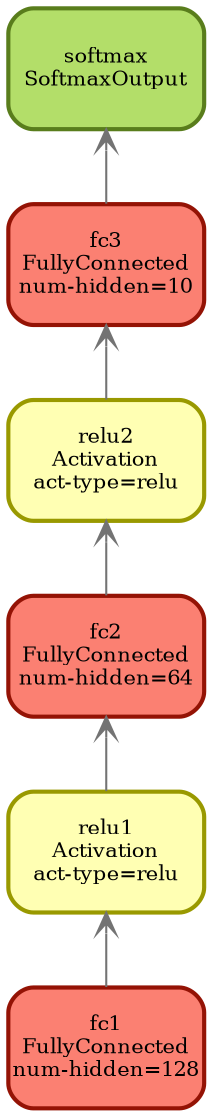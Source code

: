 digraph "Network Visualization" {
node [fontsize=10];
edge [fontsize=10];
"fc1"  [label="fc1\nFullyConnected\nnum-hidden=128",style="rounded,filled",fixedsize=true,width=1.3,fillcolor="#fb8072",shape=box,penwidth=2,height=0.8034,color="#941305"];
"relu1"  [label="relu1\nActivation\nact-type=relu",style="rounded,filled",fixedsize=true,width=1.3,fillcolor="#ffffb3",shape=box,penwidth=2,height=0.8034,color="#999900"];
"fc2"  [label="fc2\nFullyConnected\nnum-hidden=64",style="rounded,filled",fixedsize=true,width=1.3,fillcolor="#fb8072",shape=box,penwidth=2,height=0.8034,color="#941305"];
"relu2"  [label="relu2\nActivation\nact-type=relu",style="rounded,filled",fixedsize=true,width=1.3,fillcolor="#ffffb3",shape=box,penwidth=2,height=0.8034,color="#999900"];
"fc3"  [label="fc3\nFullyConnected\nnum-hidden=10",style="rounded,filled",fixedsize=true,width=1.3,fillcolor="#fb8072",shape=box,penwidth=2,height=0.8034,color="#941305"];
"softmax"  [label="softmax\nSoftmaxOutput",style="rounded,filled",fixedsize=true,width=1.3,fillcolor="#b3de69",shape=box,penwidth=2,height=0.8034,color="#597d1c"];
"relu1" -> "fc1"  [arrowtail=open,color="#737373",dir=back];
"fc2" -> "relu1"  [arrowtail=open,color="#737373",dir=back];
"relu2" -> "fc2"  [arrowtail=open,color="#737373",dir=back];
"fc3" -> "relu2"  [arrowtail=open,color="#737373",dir=back];
"softmax" -> "fc3"  [arrowtail=open,color="#737373",dir=back];
}

